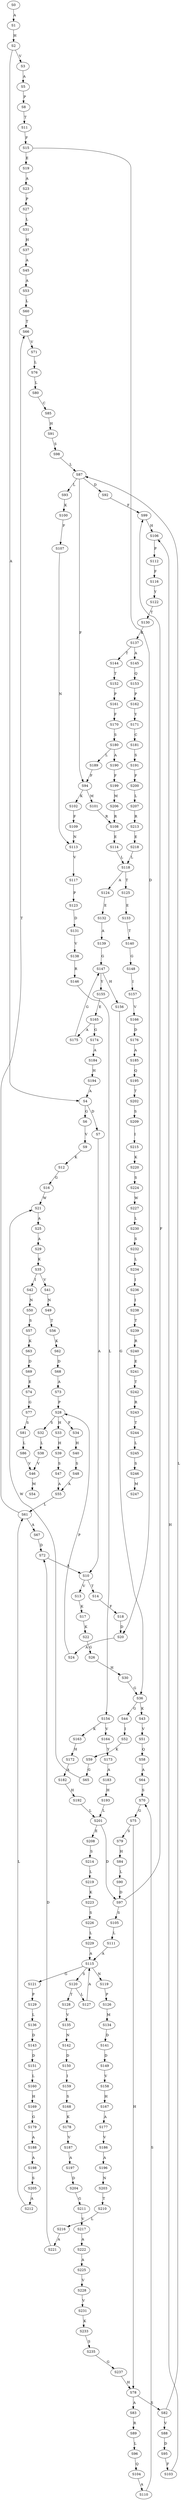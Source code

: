 strict digraph  {
	S0 -> S1 [ label = A ];
	S1 -> S2 [ label = H ];
	S2 -> S3 [ label = V ];
	S2 -> S4 [ label = A ];
	S3 -> S5 [ label = A ];
	S4 -> S6 [ label = G ];
	S4 -> S7 [ label = D ];
	S5 -> S8 [ label = P ];
	S6 -> S9 [ label = V ];
	S7 -> S10 [ label = A ];
	S8 -> S11 [ label = T ];
	S9 -> S12 [ label = K ];
	S10 -> S13 [ label = V ];
	S10 -> S14 [ label = T ];
	S11 -> S15 [ label = F ];
	S12 -> S16 [ label = G ];
	S13 -> S17 [ label = K ];
	S14 -> S18 [ label = F ];
	S15 -> S19 [ label = E ];
	S15 -> S20 [ label = D ];
	S16 -> S21 [ label = W ];
	S17 -> S22 [ label = K ];
	S18 -> S20 [ label = D ];
	S19 -> S23 [ label = A ];
	S20 -> S24 [ label = A ];
	S21 -> S25 [ label = A ];
	S22 -> S26 [ label = G ];
	S23 -> S27 [ label = P ];
	S24 -> S28 [ label = P ];
	S25 -> S29 [ label = A ];
	S26 -> S30 [ label = H ];
	S27 -> S31 [ label = L ];
	S28 -> S32 [ label = S ];
	S28 -> S33 [ label = H ];
	S28 -> S34 [ label = F ];
	S29 -> S35 [ label = K ];
	S30 -> S36 [ label = G ];
	S31 -> S37 [ label = H ];
	S32 -> S38 [ label = L ];
	S33 -> S39 [ label = H ];
	S34 -> S40 [ label = H ];
	S35 -> S41 [ label = V ];
	S35 -> S42 [ label = I ];
	S36 -> S43 [ label = K ];
	S36 -> S44 [ label = G ];
	S37 -> S45 [ label = A ];
	S38 -> S46 [ label = V ];
	S39 -> S47 [ label = S ];
	S40 -> S48 [ label = S ];
	S41 -> S49 [ label = N ];
	S42 -> S50 [ label = N ];
	S43 -> S51 [ label = V ];
	S44 -> S52 [ label = I ];
	S45 -> S53 [ label = A ];
	S46 -> S54 [ label = M ];
	S47 -> S55 [ label = A ];
	S48 -> S55 [ label = A ];
	S49 -> S56 [ label = T ];
	S50 -> S57 [ label = S ];
	S51 -> S58 [ label = Q ];
	S52 -> S59 [ label = K ];
	S53 -> S60 [ label = L ];
	S55 -> S61 [ label = L ];
	S56 -> S62 [ label = K ];
	S57 -> S63 [ label = K ];
	S58 -> S64 [ label = A ];
	S59 -> S65 [ label = G ];
	S60 -> S66 [ label = T ];
	S61 -> S67 [ label = A ];
	S61 -> S66 [ label = T ];
	S62 -> S68 [ label = D ];
	S63 -> S69 [ label = D ];
	S64 -> S70 [ label = S ];
	S65 -> S21 [ label = W ];
	S66 -> S71 [ label = V ];
	S67 -> S72 [ label = D ];
	S68 -> S73 [ label = A ];
	S69 -> S74 [ label = E ];
	S70 -> S75 [ label = G ];
	S71 -> S76 [ label = L ];
	S72 -> S10 [ label = A ];
	S73 -> S28 [ label = P ];
	S74 -> S77 [ label = G ];
	S75 -> S78 [ label = H ];
	S75 -> S79 [ label = S ];
	S76 -> S80 [ label = L ];
	S77 -> S81 [ label = S ];
	S78 -> S82 [ label = S ];
	S78 -> S83 [ label = A ];
	S79 -> S84 [ label = H ];
	S80 -> S85 [ label = C ];
	S81 -> S86 [ label = L ];
	S82 -> S87 [ label = L ];
	S82 -> S88 [ label = V ];
	S83 -> S89 [ label = R ];
	S84 -> S90 [ label = L ];
	S85 -> S91 [ label = H ];
	S86 -> S46 [ label = V ];
	S87 -> S92 [ label = D ];
	S87 -> S93 [ label = L ];
	S87 -> S94 [ label = F ];
	S88 -> S95 [ label = D ];
	S89 -> S96 [ label = L ];
	S90 -> S97 [ label = D ];
	S91 -> S98 [ label = S ];
	S92 -> S99 [ label = F ];
	S93 -> S100 [ label = K ];
	S94 -> S101 [ label = M ];
	S94 -> S102 [ label = K ];
	S95 -> S103 [ label = F ];
	S96 -> S104 [ label = Q ];
	S97 -> S105 [ label = S ];
	S97 -> S99 [ label = F ];
	S98 -> S87 [ label = L ];
	S99 -> S106 [ label = H ];
	S100 -> S107 [ label = F ];
	S101 -> S108 [ label = R ];
	S102 -> S109 [ label = F ];
	S103 -> S106 [ label = H ];
	S104 -> S110 [ label = A ];
	S105 -> S111 [ label = L ];
	S106 -> S112 [ label = P ];
	S107 -> S113 [ label = N ];
	S108 -> S114 [ label = E ];
	S109 -> S113 [ label = N ];
	S110 -> S70 [ label = S ];
	S111 -> S115 [ label = A ];
	S112 -> S116 [ label = F ];
	S113 -> S117 [ label = V ];
	S114 -> S118 [ label = L ];
	S115 -> S119 [ label = N ];
	S115 -> S120 [ label = S ];
	S115 -> S121 [ label = G ];
	S116 -> S122 [ label = Y ];
	S117 -> S123 [ label = P ];
	S118 -> S124 [ label = A ];
	S118 -> S125 [ label = T ];
	S119 -> S126 [ label = P ];
	S120 -> S127 [ label = L ];
	S120 -> S128 [ label = T ];
	S121 -> S129 [ label = P ];
	S122 -> S130 [ label = T ];
	S123 -> S131 [ label = D ];
	S124 -> S132 [ label = E ];
	S125 -> S133 [ label = E ];
	S126 -> S134 [ label = M ];
	S127 -> S115 [ label = A ];
	S128 -> S135 [ label = V ];
	S129 -> S136 [ label = L ];
	S130 -> S137 [ label = K ];
	S131 -> S138 [ label = V ];
	S132 -> S139 [ label = A ];
	S133 -> S140 [ label = T ];
	S134 -> S141 [ label = D ];
	S135 -> S142 [ label = N ];
	S136 -> S143 [ label = D ];
	S137 -> S144 [ label = T ];
	S137 -> S145 [ label = A ];
	S138 -> S146 [ label = R ];
	S139 -> S147 [ label = G ];
	S140 -> S148 [ label = G ];
	S141 -> S149 [ label = D ];
	S142 -> S150 [ label = D ];
	S143 -> S151 [ label = D ];
	S144 -> S152 [ label = T ];
	S145 -> S153 [ label = Q ];
	S146 -> S154 [ label = L ];
	S147 -> S155 [ label = Y ];
	S147 -> S156 [ label = H ];
	S148 -> S157 [ label = I ];
	S149 -> S158 [ label = V ];
	S150 -> S159 [ label = I ];
	S151 -> S160 [ label = L ];
	S152 -> S161 [ label = P ];
	S153 -> S162 [ label = P ];
	S154 -> S163 [ label = K ];
	S154 -> S164 [ label = V ];
	S155 -> S165 [ label = E ];
	S156 -> S36 [ label = G ];
	S157 -> S166 [ label = V ];
	S158 -> S167 [ label = H ];
	S159 -> S168 [ label = S ];
	S160 -> S169 [ label = H ];
	S161 -> S170 [ label = F ];
	S162 -> S171 [ label = Y ];
	S163 -> S172 [ label = H ];
	S164 -> S173 [ label = Y ];
	S165 -> S174 [ label = G ];
	S165 -> S175 [ label = A ];
	S166 -> S176 [ label = D ];
	S167 -> S177 [ label = A ];
	S168 -> S178 [ label = K ];
	S169 -> S179 [ label = G ];
	S170 -> S180 [ label = S ];
	S171 -> S181 [ label = C ];
	S172 -> S182 [ label = A ];
	S173 -> S183 [ label = A ];
	S174 -> S184 [ label = A ];
	S175 -> S147 [ label = G ];
	S176 -> S185 [ label = A ];
	S177 -> S186 [ label = V ];
	S178 -> S187 [ label = V ];
	S179 -> S188 [ label = A ];
	S180 -> S189 [ label = L ];
	S180 -> S190 [ label = A ];
	S181 -> S191 [ label = S ];
	S182 -> S192 [ label = H ];
	S183 -> S193 [ label = H ];
	S184 -> S194 [ label = H ];
	S185 -> S195 [ label = Q ];
	S186 -> S196 [ label = A ];
	S187 -> S197 [ label = A ];
	S188 -> S198 [ label = A ];
	S189 -> S94 [ label = F ];
	S190 -> S199 [ label = F ];
	S191 -> S200 [ label = F ];
	S192 -> S201 [ label = L ];
	S193 -> S201 [ label = L ];
	S194 -> S4 [ label = A ];
	S195 -> S202 [ label = T ];
	S196 -> S203 [ label = N ];
	S197 -> S204 [ label = D ];
	S198 -> S205 [ label = S ];
	S199 -> S206 [ label = M ];
	S200 -> S207 [ label = L ];
	S201 -> S97 [ label = D ];
	S201 -> S208 [ label = E ];
	S202 -> S209 [ label = S ];
	S203 -> S210 [ label = T ];
	S204 -> S211 [ label = G ];
	S205 -> S212 [ label = A ];
	S206 -> S108 [ label = R ];
	S207 -> S213 [ label = R ];
	S208 -> S214 [ label = S ];
	S209 -> S215 [ label = I ];
	S210 -> S216 [ label = L ];
	S211 -> S217 [ label = V ];
	S212 -> S61 [ label = L ];
	S213 -> S218 [ label = E ];
	S214 -> S219 [ label = L ];
	S215 -> S220 [ label = K ];
	S216 -> S221 [ label = A ];
	S217 -> S222 [ label = A ];
	S218 -> S118 [ label = L ];
	S219 -> S223 [ label = K ];
	S220 -> S224 [ label = S ];
	S221 -> S72 [ label = D ];
	S222 -> S225 [ label = A ];
	S223 -> S226 [ label = S ];
	S224 -> S227 [ label = W ];
	S225 -> S228 [ label = V ];
	S226 -> S229 [ label = L ];
	S227 -> S230 [ label = L ];
	S228 -> S231 [ label = V ];
	S229 -> S115 [ label = A ];
	S230 -> S232 [ label = S ];
	S231 -> S233 [ label = K ];
	S232 -> S234 [ label = L ];
	S233 -> S235 [ label = S ];
	S234 -> S236 [ label = I ];
	S235 -> S237 [ label = G ];
	S236 -> S238 [ label = I ];
	S237 -> S78 [ label = H ];
	S238 -> S239 [ label = T ];
	S239 -> S240 [ label = R ];
	S240 -> S241 [ label = E ];
	S241 -> S242 [ label = T ];
	S242 -> S243 [ label = R ];
	S243 -> S244 [ label = T ];
	S244 -> S245 [ label = L ];
	S245 -> S246 [ label = S ];
	S246 -> S247 [ label = M ];
}

